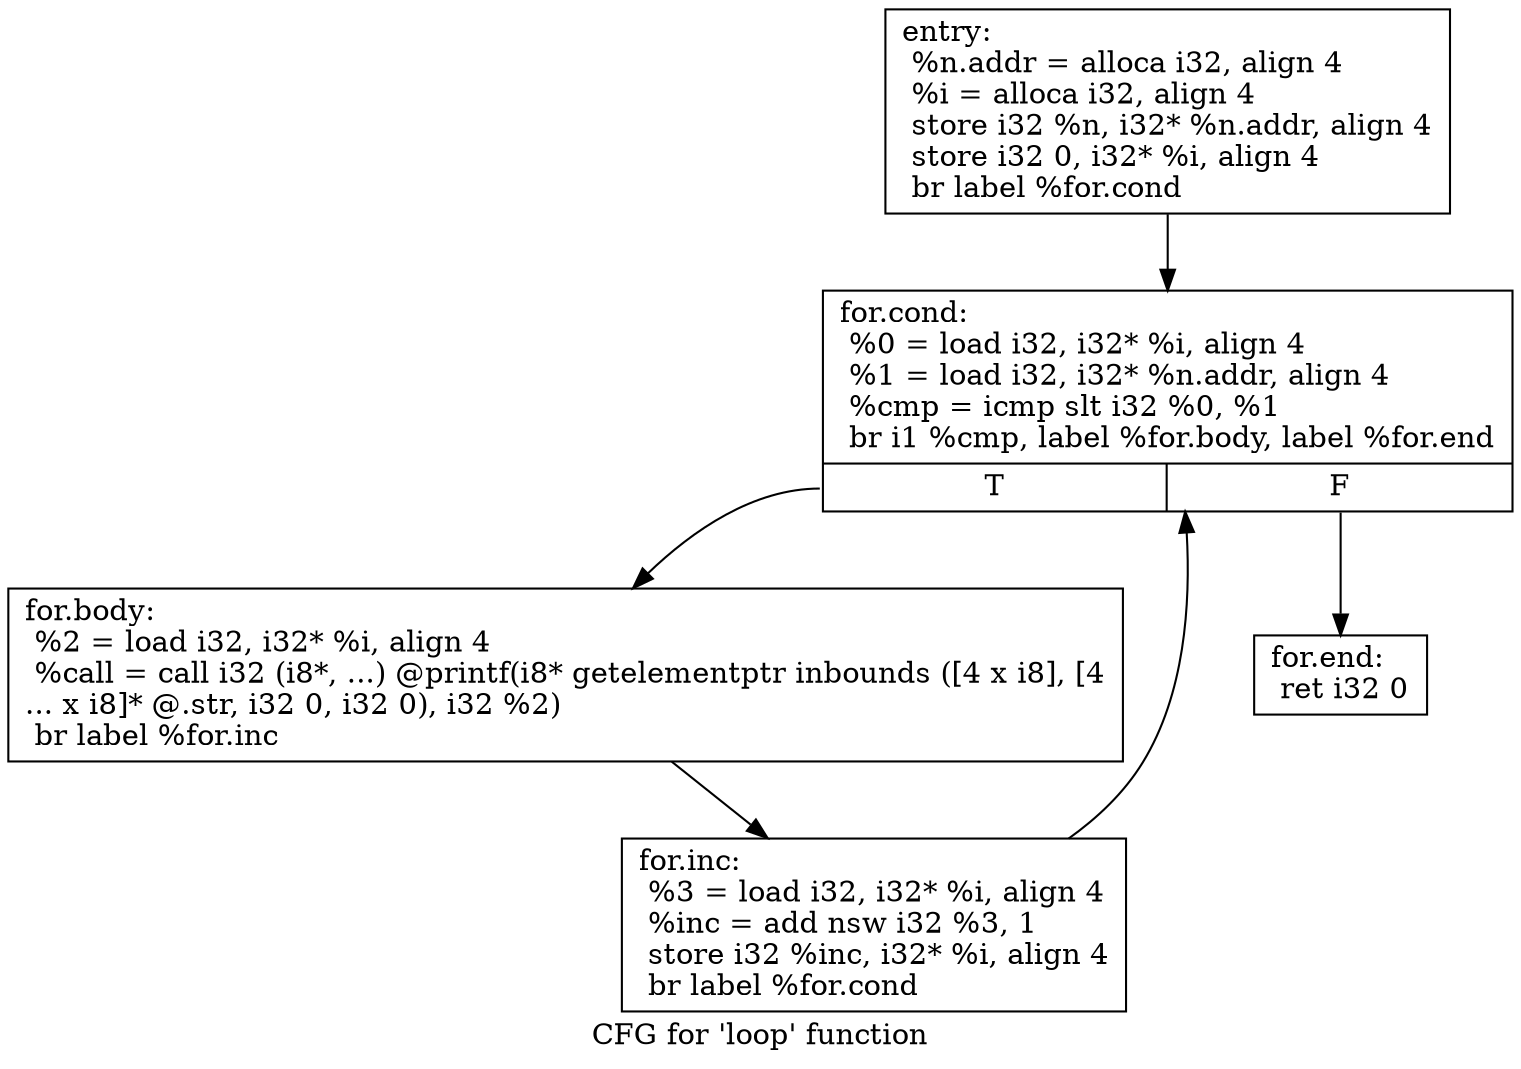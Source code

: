 digraph "CFG for 'loop' function" {
	label="CFG for 'loop' function";

	Node0x4684b80 [shape=record,label="{entry:\l  %n.addr = alloca i32, align 4\l  %i = alloca i32, align 4\l  store i32 %n, i32* %n.addr, align 4\l  store i32 0, i32* %i, align 4\l  br label %for.cond\l}"];
	Node0x4684b80 -> Node0x46854f0;
	Node0x46854f0 [shape=record,label="{for.cond:                                         \l  %0 = load i32, i32* %i, align 4\l  %1 = load i32, i32* %n.addr, align 4\l  %cmp = icmp slt i32 %0, %1\l  br i1 %cmp, label %for.body, label %for.end\l|{<s0>T|<s1>F}}"];
	Node0x46854f0:s0 -> Node0x46857c0;
	Node0x46854f0:s1 -> Node0x4685880;
	Node0x46857c0 [shape=record,label="{for.body:                                         \l  %2 = load i32, i32* %i, align 4\l  %call = call i32 (i8*, ...) @printf(i8* getelementptr inbounds ([4 x i8], [4\l... x i8]* @.str, i32 0, i32 0), i32 %2)\l  br label %for.inc\l}"];
	Node0x46857c0 -> Node0x4686140;
	Node0x4686140 [shape=record,label="{for.inc:                                          \l  %3 = load i32, i32* %i, align 4\l  %inc = add nsw i32 %3, 1\l  store i32 %inc, i32* %i, align 4\l  br label %for.cond\l}"];
	Node0x4686140 -> Node0x46854f0;
	Node0x4685880 [shape=record,label="{for.end:                                          \l  ret i32 0\l}"];
}
